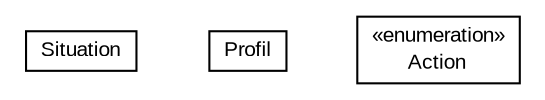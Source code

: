 #!/usr/local/bin/dot
#
# Class diagram 
# Generated by UMLGraph version 5.1 (http://www.umlgraph.org/)
#

digraph G {
	edge [fontname="arial",fontsize=10,labelfontname="arial",labelfontsize=10];
	node [fontname="arial",fontsize=10,shape=plaintext];
	nodesep=0.25;
	ranksep=0.5;
	// outils.Situation
	c5 [label=<<table title="outils.Situation" border="0" cellborder="1" cellspacing="0" cellpadding="2" port="p" href="./Situation.html">
		<tr><td><table border="0" cellspacing="0" cellpadding="1">
<tr><td align="center" balign="center"> Situation </td></tr>
		</table></td></tr>
		</table>>, fontname="arial", fontcolor="black", fontsize=10.0];
	// outils.Profil
	c6 [label=<<table title="outils.Profil" border="0" cellborder="1" cellspacing="0" cellpadding="2" port="p" href="./Profil.html">
		<tr><td><table border="0" cellspacing="0" cellpadding="1">
<tr><td align="center" balign="center"> Profil </td></tr>
		</table></td></tr>
		</table>>, fontname="arial", fontcolor="black", fontsize=10.0];
	// outils.Action
	c7 [label=<<table title="outils.Action" border="0" cellborder="1" cellspacing="0" cellpadding="2" port="p" href="./Action.html">
		<tr><td><table border="0" cellspacing="0" cellpadding="1">
<tr><td align="center" balign="center"> &#171;enumeration&#187; </td></tr>
<tr><td align="center" balign="center"> Action </td></tr>
		</table></td></tr>
		</table>>, fontname="arial", fontcolor="black", fontsize=10.0];
}

